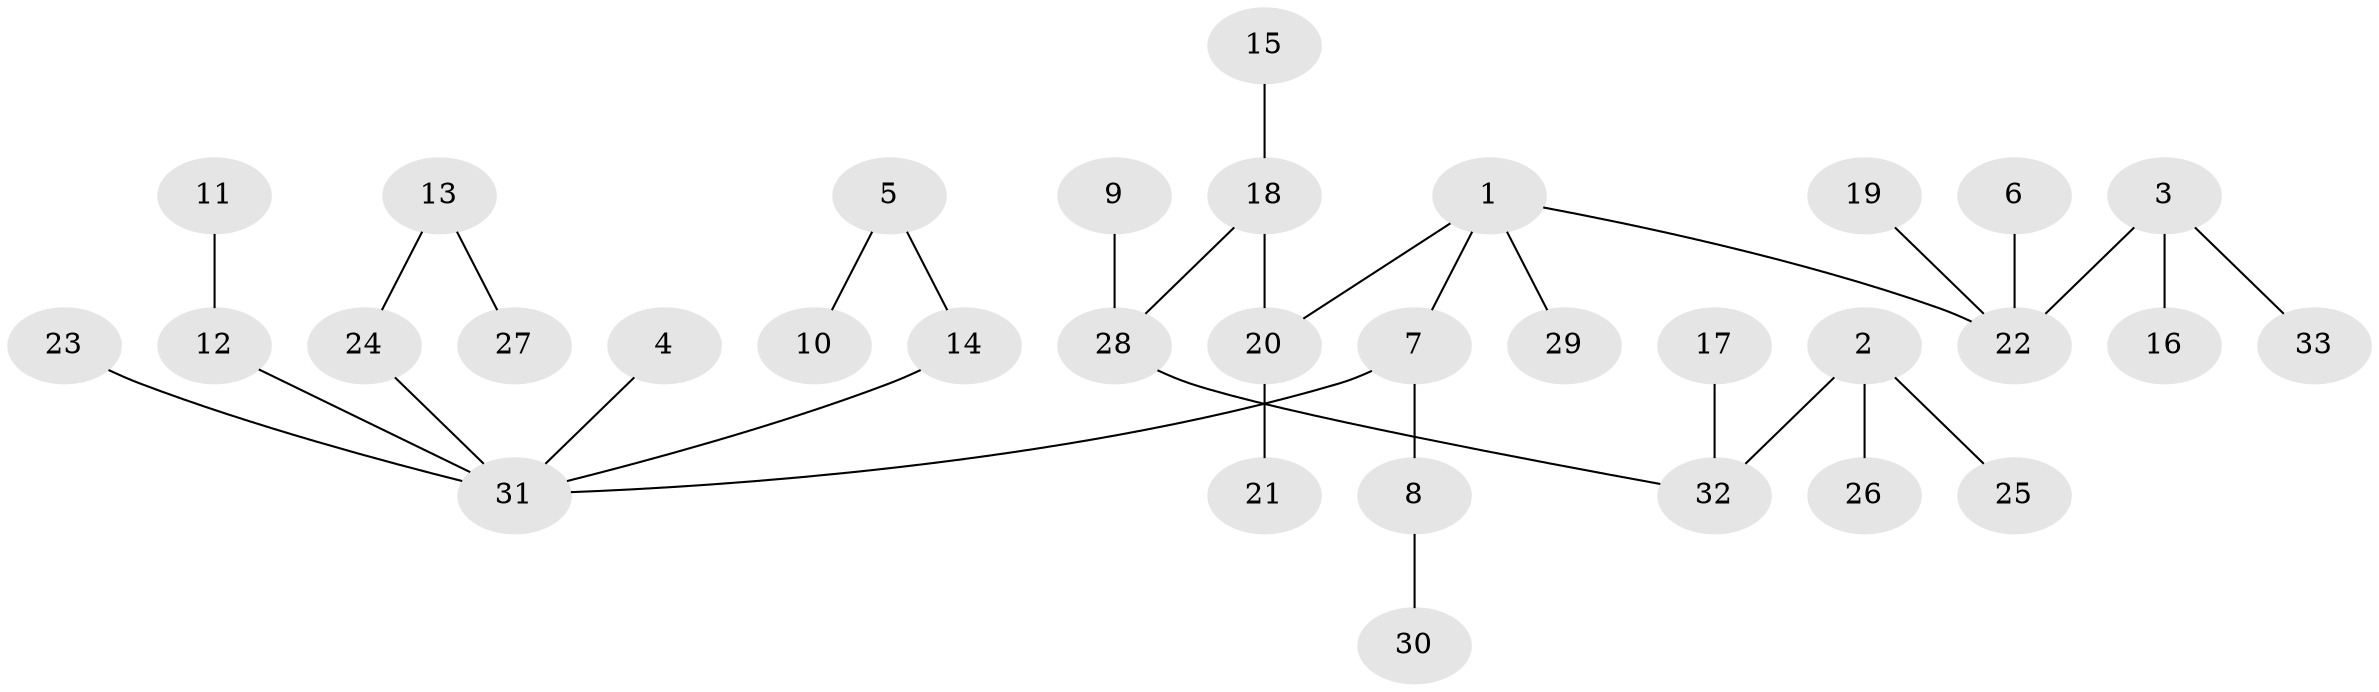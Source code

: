 // original degree distribution, {2: 0.26605504587155965, 6: 0.01834862385321101, 4: 0.07339449541284404, 1: 0.45871559633027525, 5: 0.01834862385321101, 3: 0.1651376146788991}
// Generated by graph-tools (version 1.1) at 2025/37/03/04/25 23:37:17]
// undirected, 33 vertices, 32 edges
graph export_dot {
  node [color=gray90,style=filled];
  1;
  2;
  3;
  4;
  5;
  6;
  7;
  8;
  9;
  10;
  11;
  12;
  13;
  14;
  15;
  16;
  17;
  18;
  19;
  20;
  21;
  22;
  23;
  24;
  25;
  26;
  27;
  28;
  29;
  30;
  31;
  32;
  33;
  1 -- 7 [weight=1.0];
  1 -- 20 [weight=1.0];
  1 -- 22 [weight=1.0];
  1 -- 29 [weight=1.0];
  2 -- 25 [weight=1.0];
  2 -- 26 [weight=1.0];
  2 -- 32 [weight=1.0];
  3 -- 16 [weight=1.0];
  3 -- 22 [weight=1.0];
  3 -- 33 [weight=1.0];
  4 -- 31 [weight=1.0];
  5 -- 10 [weight=1.0];
  5 -- 14 [weight=1.0];
  6 -- 22 [weight=1.0];
  7 -- 8 [weight=1.0];
  7 -- 31 [weight=1.0];
  8 -- 30 [weight=1.0];
  9 -- 28 [weight=1.0];
  11 -- 12 [weight=1.0];
  12 -- 31 [weight=1.0];
  13 -- 24 [weight=1.0];
  13 -- 27 [weight=1.0];
  14 -- 31 [weight=1.0];
  15 -- 18 [weight=1.0];
  17 -- 32 [weight=1.0];
  18 -- 20 [weight=1.0];
  18 -- 28 [weight=1.0];
  19 -- 22 [weight=1.0];
  20 -- 21 [weight=1.0];
  23 -- 31 [weight=1.0];
  24 -- 31 [weight=1.0];
  28 -- 32 [weight=1.0];
}
